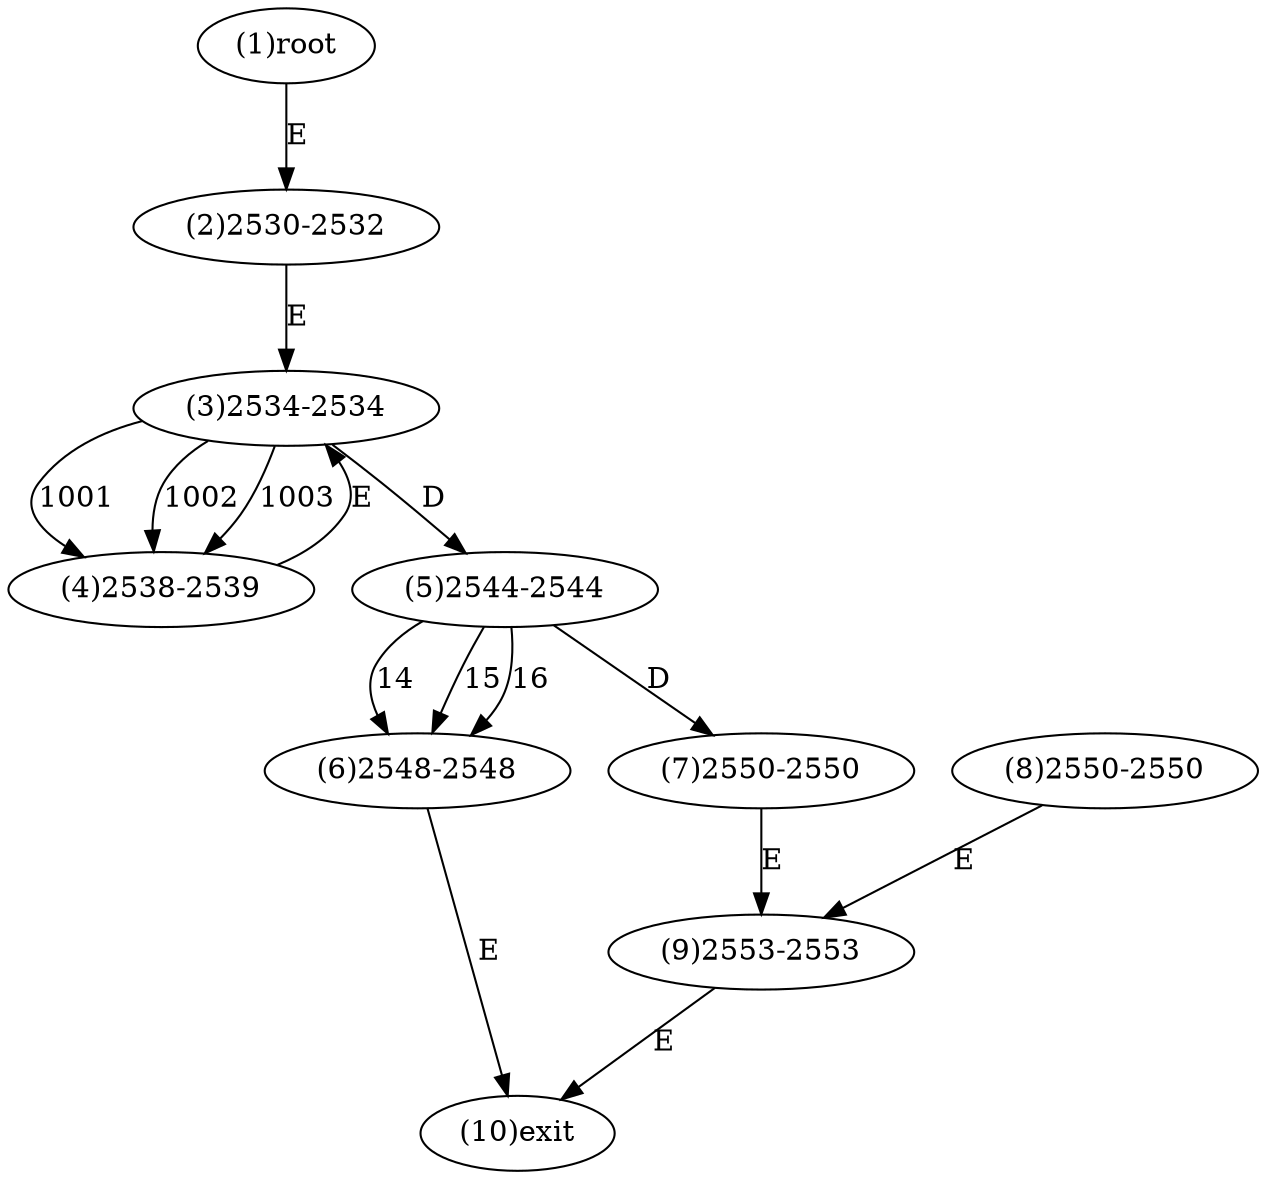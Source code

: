 digraph "" { 
1[ label="(1)root"];
2[ label="(2)2530-2532"];
3[ label="(3)2534-2534"];
4[ label="(4)2538-2539"];
5[ label="(5)2544-2544"];
6[ label="(6)2548-2548"];
7[ label="(7)2550-2550"];
8[ label="(8)2550-2550"];
9[ label="(9)2553-2553"];
10[ label="(10)exit"];
1->2[ label="E"];
2->3[ label="E"];
3->4[ label="1001"];
3->4[ label="1002"];
3->4[ label="1003"];
3->5[ label="D"];
4->3[ label="E"];
5->6[ label="14"];
5->6[ label="15"];
5->6[ label="16"];
5->7[ label="D"];
6->10[ label="E"];
7->9[ label="E"];
8->9[ label="E"];
9->10[ label="E"];
}
